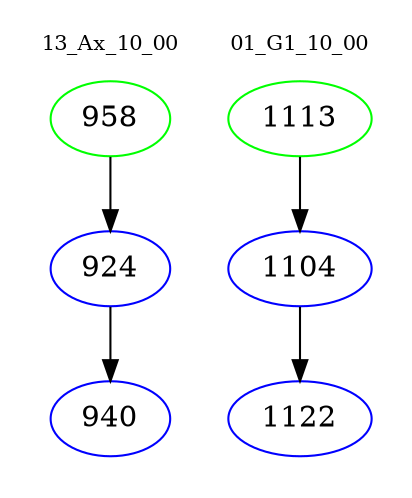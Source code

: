 digraph{
subgraph cluster_0 {
color = white
label = "13_Ax_10_00";
fontsize=10;
T0_958 [label="958", color="green"]
T0_958 -> T0_924 [color="black"]
T0_924 [label="924", color="blue"]
T0_924 -> T0_940 [color="black"]
T0_940 [label="940", color="blue"]
}
subgraph cluster_1 {
color = white
label = "01_G1_10_00";
fontsize=10;
T1_1113 [label="1113", color="green"]
T1_1113 -> T1_1104 [color="black"]
T1_1104 [label="1104", color="blue"]
T1_1104 -> T1_1122 [color="black"]
T1_1122 [label="1122", color="blue"]
}
}
